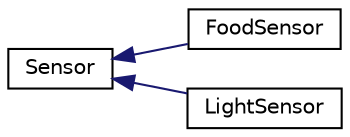 digraph "Graphical Class Hierarchy"
{
  edge [fontname="Helvetica",fontsize="10",labelfontname="Helvetica",labelfontsize="10"];
  node [fontname="Helvetica",fontsize="10",shape=record];
  rankdir="LR";
  Node1 [label="Sensor",height=0.2,width=0.4,color="black", fillcolor="white", style="filled",URL="$classSensor.html",tooltip="Parent Class representing a generic sensor of the robot. "];
  Node1 -> Node2 [dir="back",color="midnightblue",fontsize="10",style="solid",fontname="Helvetica"];
  Node2 [label="FoodSensor",height=0.2,width=0.4,color="black", fillcolor="white", style="filled",URL="$classFoodSensor.html",tooltip="Class representing a Food sensors of the robot. "];
  Node1 -> Node3 [dir="back",color="midnightblue",fontsize="10",style="solid",fontname="Helvetica"];
  Node3 [label="LightSensor",height=0.2,width=0.4,color="black", fillcolor="white", style="filled",URL="$classLightSensor.html",tooltip="Class representing a Light sensors of the robot. "];
}
